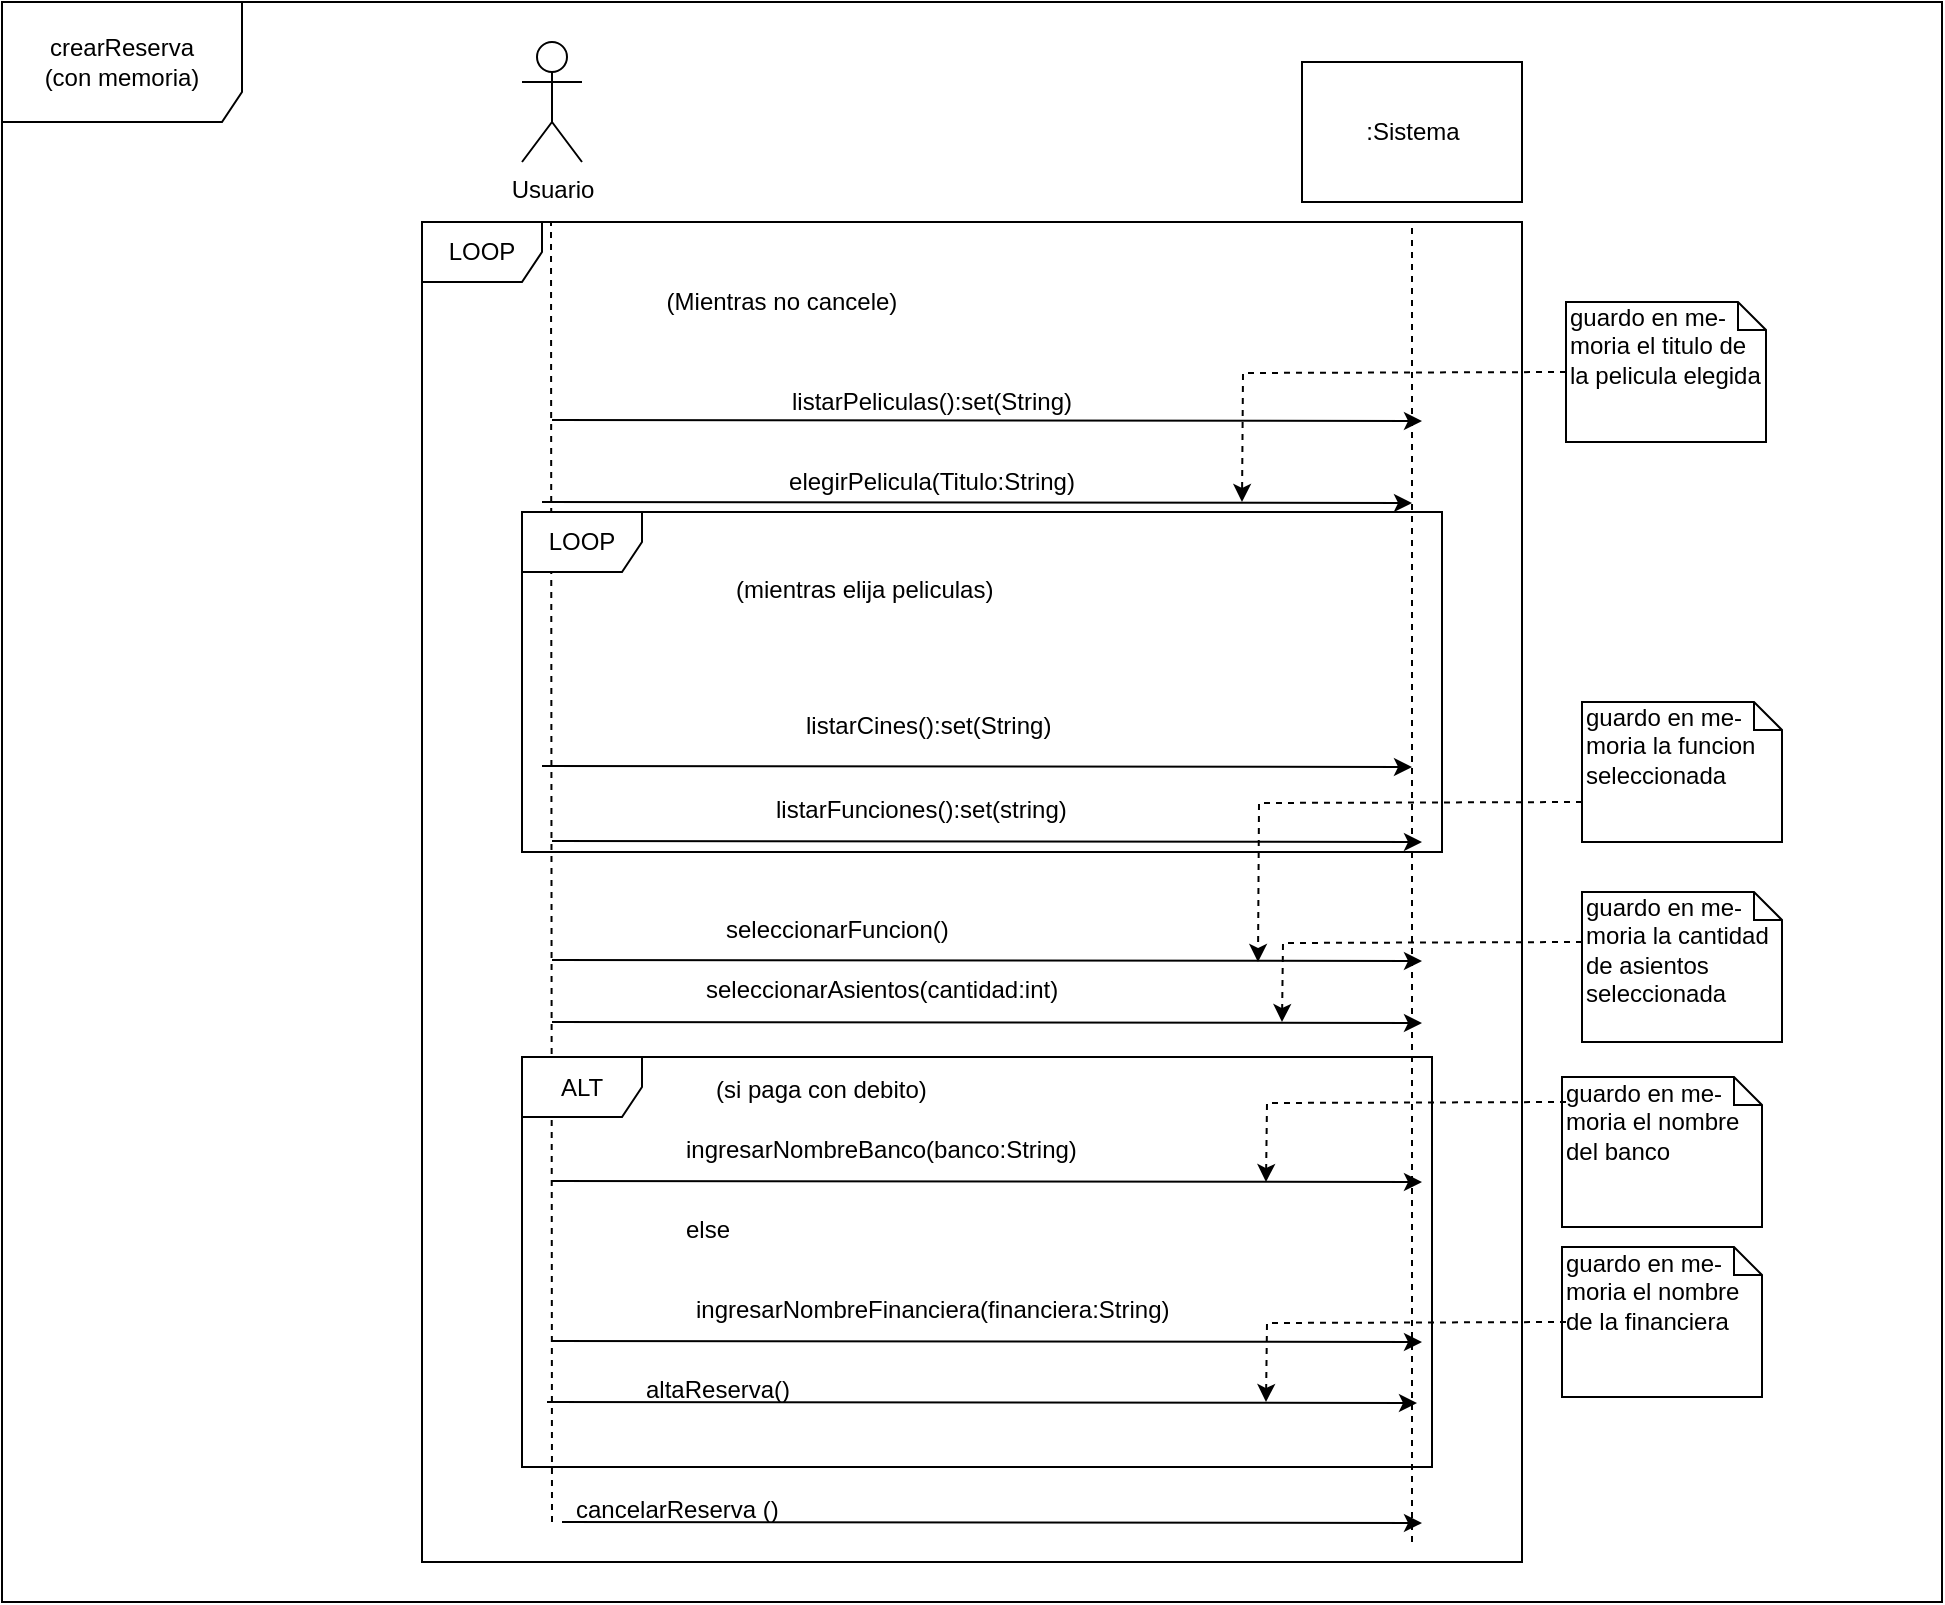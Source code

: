 <mxfile version="10.6.6" type="google"><diagram id="-MWcP1WaOeVHPVJXPo9y" name="Page-1"><mxGraphModel dx="1394" dy="739" grid="1" gridSize="10" guides="1" tooltips="1" connect="1" arrows="1" fold="1" page="1" pageScale="1" pageWidth="1100" pageHeight="850" math="0" shadow="0"><root><mxCell id="0"/><mxCell id="1" parent="0"/><mxCell id="WQ73dPunp-MdCzJrobe2-1" value="Usuario" style="shape=umlActor;verticalLabelPosition=bottom;labelBackgroundColor=#ffffff;verticalAlign=top;html=1;" vertex="1" parent="1"><mxGeometry x="290" y="40" width="30" height="60" as="geometry"/></mxCell><mxCell id="WQ73dPunp-MdCzJrobe2-2" value=":Sistema" style="html=1;" vertex="1" parent="1"><mxGeometry x="680" y="50" width="110" height="70" as="geometry"/></mxCell><mxCell id="WQ73dPunp-MdCzJrobe2-4" value="(Mientras no cancele)" style="text;html=1;strokeColor=none;fillColor=none;align=center;verticalAlign=middle;whiteSpace=wrap;rounded=0;" vertex="1" parent="1"><mxGeometry x="295" y="160" width="250" height="20" as="geometry"/></mxCell><mxCell id="WQ73dPunp-MdCzJrobe2-6" value="listarPeliculas():set(String)" style="text;html=1;strokeColor=none;fillColor=none;align=center;verticalAlign=middle;whiteSpace=wrap;rounded=0;" vertex="1" parent="1"><mxGeometry x="475" y="210" width="40" height="20" as="geometry"/></mxCell><mxCell id="WQ73dPunp-MdCzJrobe2-7" value="elegirPelicula(Titulo:String)" style="text;html=1;strokeColor=none;fillColor=none;align=center;verticalAlign=middle;whiteSpace=wrap;rounded=0;" vertex="1" parent="1"><mxGeometry x="475" y="250" width="40" height="20" as="geometry"/></mxCell><mxCell id="WQ73dPunp-MdCzJrobe2-8" value="" style="endArrow=none;dashed=1;html=1;" edge="1" parent="1"><mxGeometry width="50" height="50" relative="1" as="geometry"><mxPoint x="305" y="780" as="sourcePoint"/><mxPoint x="304.5" y="130" as="targetPoint"/></mxGeometry></mxCell><mxCell id="WQ73dPunp-MdCzJrobe2-9" value="" style="endArrow=none;dashed=1;html=1;" edge="1" parent="1"><mxGeometry width="50" height="50" relative="1" as="geometry"><mxPoint x="735" y="790" as="sourcePoint"/><mxPoint x="735" y="130" as="targetPoint"/></mxGeometry></mxCell><mxCell id="WQ73dPunp-MdCzJrobe2-12" value="" style="endArrow=classic;html=1;" edge="1" parent="1"><mxGeometry width="50" height="50" relative="1" as="geometry"><mxPoint x="305" y="229" as="sourcePoint"/><mxPoint x="740" y="229.5" as="targetPoint"/></mxGeometry></mxCell><mxCell id="WQ73dPunp-MdCzJrobe2-17" value="" style="endArrow=classic;html=1;" edge="1" parent="1"><mxGeometry width="50" height="50" relative="1" as="geometry"><mxPoint x="300" y="270" as="sourcePoint"/><mxPoint x="735" y="270.5" as="targetPoint"/></mxGeometry></mxCell><mxCell id="WQ73dPunp-MdCzJrobe2-18" value="(mientras elija peliculas)" style="text;html=1;" vertex="1" parent="1"><mxGeometry x="395" y="300" width="180" height="30" as="geometry"/></mxCell><mxCell id="WQ73dPunp-MdCzJrobe2-23" value="listarCines():set(String)" style="text;html=1;" vertex="1" parent="1"><mxGeometry x="430" y="367.5" width="170" height="35" as="geometry"/></mxCell><mxCell id="WQ73dPunp-MdCzJrobe2-24" value="listarFunciones():set(string)" style="text;html=1;" vertex="1" parent="1"><mxGeometry x="415" y="410" width="200" height="30" as="geometry"/></mxCell><mxCell id="WQ73dPunp-MdCzJrobe2-27" value="" style="endArrow=classic;html=1;" edge="1" parent="1"><mxGeometry width="50" height="50" relative="1" as="geometry"><mxPoint x="300" y="402" as="sourcePoint"/><mxPoint x="735" y="402.5" as="targetPoint"/></mxGeometry></mxCell><mxCell id="WQ73dPunp-MdCzJrobe2-28" value="" style="endArrow=classic;html=1;" edge="1" parent="1"><mxGeometry width="50" height="50" relative="1" as="geometry"><mxPoint x="305" y="439.5" as="sourcePoint"/><mxPoint x="740" y="440" as="targetPoint"/></mxGeometry></mxCell><mxCell id="WQ73dPunp-MdCzJrobe2-29" value="seleccionarFuncion()" style="text;html=1;" vertex="1" parent="1"><mxGeometry x="390" y="470" width="160" height="30" as="geometry"/></mxCell><UserObject label="seleccionarAsientos(cantidad:int)" link="seleccionarAsientos(cantidad:int)" id="WQ73dPunp-MdCzJrobe2-30"><mxCell style="text;html=1;" vertex="1" parent="1"><mxGeometry x="380" y="500" width="230" height="30" as="geometry"/></mxCell></UserObject><mxCell id="WQ73dPunp-MdCzJrobe2-31" value="" style="endArrow=classic;html=1;" edge="1" parent="1"><mxGeometry width="50" height="50" relative="1" as="geometry"><mxPoint x="305" y="499" as="sourcePoint"/><mxPoint x="740" y="499.5" as="targetPoint"/></mxGeometry></mxCell><mxCell id="WQ73dPunp-MdCzJrobe2-32" value="" style="endArrow=classic;html=1;" edge="1" parent="1"><mxGeometry width="50" height="50" relative="1" as="geometry"><mxPoint x="305" y="530" as="sourcePoint"/><mxPoint x="740" y="530.5" as="targetPoint"/></mxGeometry></mxCell><mxCell id="WQ73dPunp-MdCzJrobe2-33" value="(si paga con debito)" style="text;html=1;" vertex="1" parent="1"><mxGeometry x="385" y="550" width="150" height="30" as="geometry"/></mxCell><mxCell id="WQ73dPunp-MdCzJrobe2-34" value="ingresarNombreBanco(banco:String)" style="text;html=1;" vertex="1" parent="1"><mxGeometry x="370" y="580" width="180" height="30" as="geometry"/></mxCell><mxCell id="WQ73dPunp-MdCzJrobe2-35" value="" style="endArrow=classic;html=1;" edge="1" parent="1"><mxGeometry width="50" height="50" relative="1" as="geometry"><mxPoint x="305" y="609.5" as="sourcePoint"/><mxPoint x="740" y="610" as="targetPoint"/></mxGeometry></mxCell><mxCell id="WQ73dPunp-MdCzJrobe2-36" value="ingresarNombreFinanciera(financiera:String)" style="text;html=1;" vertex="1" parent="1"><mxGeometry x="375" y="660" width="190" height="30" as="geometry"/></mxCell><mxCell id="WQ73dPunp-MdCzJrobe2-37" value="else" style="text;html=1;" vertex="1" parent="1"><mxGeometry x="370" y="620" width="50" height="30" as="geometry"/></mxCell><mxCell id="WQ73dPunp-MdCzJrobe2-38" value="altaReserva()" style="text;html=1;" vertex="1" parent="1"><mxGeometry x="350" y="700" width="110" height="30" as="geometry"/></mxCell><mxCell id="WQ73dPunp-MdCzJrobe2-40" value="" style="endArrow=classic;html=1;" edge="1" parent="1"><mxGeometry width="50" height="50" relative="1" as="geometry"><mxPoint x="305" y="689.5" as="sourcePoint"/><mxPoint x="740" y="690" as="targetPoint"/></mxGeometry></mxCell><mxCell id="WQ73dPunp-MdCzJrobe2-41" value="" style="endArrow=classic;html=1;" edge="1" parent="1"><mxGeometry width="50" height="50" relative="1" as="geometry"><mxPoint x="302.5" y="720" as="sourcePoint"/><mxPoint x="737.5" y="720.5" as="targetPoint"/></mxGeometry></mxCell><mxCell id="WQ73dPunp-MdCzJrobe2-44" value="LOOP" style="shape=umlFrame;whiteSpace=wrap;html=1;" vertex="1" parent="1"><mxGeometry x="290" y="275" width="460" height="170" as="geometry"/></mxCell><mxCell id="WQ73dPunp-MdCzJrobe2-47" value="LOOP" style="shape=umlFrame;whiteSpace=wrap;html=1;" vertex="1" parent="1"><mxGeometry x="240" y="130" width="550" height="670" as="geometry"/></mxCell><mxCell id="WQ73dPunp-MdCzJrobe2-49" value="ALT" style="shape=umlFrame;whiteSpace=wrap;html=1;" vertex="1" parent="1"><mxGeometry x="290" y="547.5" width="455" height="205" as="geometry"/></mxCell><mxCell id="WQ73dPunp-MdCzJrobe2-39" value="cancelarReserva ()" style="text;html=1;" vertex="1" parent="1"><mxGeometry x="315" y="760" width="140" height="30" as="geometry"/></mxCell><mxCell id="WQ73dPunp-MdCzJrobe2-50" value="" style="endArrow=classic;html=1;" edge="1" parent="1"><mxGeometry width="50" height="50" relative="1" as="geometry"><mxPoint x="310" y="780" as="sourcePoint"/><mxPoint x="740" y="780.5" as="targetPoint"/></mxGeometry></mxCell><mxCell id="WQ73dPunp-MdCzJrobe2-51" value="&lt;div&gt;guardo en me-&lt;/div&gt;&lt;div&gt;moria el titulo de la pelicula elegida&lt;br&gt;&lt;/div&gt;" style="shape=note;whiteSpace=wrap;html=1;size=14;verticalAlign=top;align=left;spacingTop=-6;" vertex="1" parent="1"><mxGeometry x="812" y="170" width="100" height="70" as="geometry"/></mxCell><mxCell id="WQ73dPunp-MdCzJrobe2-52" value="" style="edgeStyle=orthogonalEdgeStyle;rounded=0;orthogonalLoop=1;jettySize=auto;html=1;dashed=1;" edge="1" parent="1"><mxGeometry relative="1" as="geometry"><mxPoint x="650" y="270" as="targetPoint"/><mxPoint x="812" y="205" as="sourcePoint"/></mxGeometry></mxCell><mxCell id="WQ73dPunp-MdCzJrobe2-53" value="&lt;div&gt;guardo en me-&lt;/div&gt;&lt;div&gt;moria la funcion seleccionada&lt;br&gt;&lt;/div&gt;" style="shape=note;whiteSpace=wrap;html=1;size=14;verticalAlign=top;align=left;spacingTop=-6;" vertex="1" parent="1"><mxGeometry x="820" y="370" width="100" height="70" as="geometry"/></mxCell><mxCell id="WQ73dPunp-MdCzJrobe2-54" value="" style="edgeStyle=orthogonalEdgeStyle;rounded=0;orthogonalLoop=1;jettySize=auto;html=1;dashed=1;" edge="1" parent="1"><mxGeometry relative="1" as="geometry"><mxPoint x="658" y="500" as="targetPoint"/><mxPoint x="820" y="420" as="sourcePoint"/></mxGeometry></mxCell><mxCell id="WQ73dPunp-MdCzJrobe2-56" value="&lt;div&gt;guardo en me-&lt;/div&gt;&lt;div&gt;moria la cantidad de asientos seleccionada&lt;br&gt;&lt;/div&gt;" style="shape=note;whiteSpace=wrap;html=1;size=14;verticalAlign=top;align=left;spacingTop=-6;" vertex="1" parent="1"><mxGeometry x="820" y="465" width="100" height="75" as="geometry"/></mxCell><mxCell id="WQ73dPunp-MdCzJrobe2-57" value="" style="edgeStyle=orthogonalEdgeStyle;rounded=0;orthogonalLoop=1;jettySize=auto;html=1;dashed=1;" edge="1" parent="1"><mxGeometry relative="1" as="geometry"><mxPoint x="670" y="530" as="targetPoint"/><mxPoint x="820" y="490" as="sourcePoint"/></mxGeometry></mxCell><mxCell id="WQ73dPunp-MdCzJrobe2-58" value="&lt;div&gt;guardo en me-&lt;/div&gt;&lt;div&gt;moria el nombre del banco&lt;br&gt;&lt;/div&gt;" style="shape=note;whiteSpace=wrap;html=1;size=14;verticalAlign=top;align=left;spacingTop=-6;" vertex="1" parent="1"><mxGeometry x="810" y="557.5" width="100" height="75" as="geometry"/></mxCell><mxCell id="WQ73dPunp-MdCzJrobe2-59" value="&lt;div&gt;guardo en me-&lt;/div&gt;&lt;div&gt;moria el nombre de la financiera&lt;br&gt;&lt;/div&gt;" style="shape=note;whiteSpace=wrap;html=1;size=14;verticalAlign=top;align=left;spacingTop=-6;" vertex="1" parent="1"><mxGeometry x="810" y="642.5" width="100" height="75" as="geometry"/></mxCell><mxCell id="WQ73dPunp-MdCzJrobe2-62" value="" style="edgeStyle=orthogonalEdgeStyle;rounded=0;orthogonalLoop=1;jettySize=auto;html=1;dashed=1;" edge="1" parent="1"><mxGeometry relative="1" as="geometry"><mxPoint x="662" y="720" as="targetPoint"/><mxPoint x="812" y="680" as="sourcePoint"/></mxGeometry></mxCell><mxCell id="WQ73dPunp-MdCzJrobe2-63" value="" style="edgeStyle=orthogonalEdgeStyle;rounded=0;orthogonalLoop=1;jettySize=auto;html=1;dashed=1;" edge="1" parent="1"><mxGeometry relative="1" as="geometry"><mxPoint x="662" y="610" as="targetPoint"/><mxPoint x="812" y="570" as="sourcePoint"/></mxGeometry></mxCell><mxCell id="WQ73dPunp-MdCzJrobe2-64" value="&lt;div&gt;crearReserva&lt;/div&gt;&lt;div&gt;(con memoria)&lt;/div&gt;" style="shape=umlFrame;whiteSpace=wrap;html=1;width=120;height=60;" vertex="1" parent="1"><mxGeometry x="30" y="20" width="970" height="800" as="geometry"/></mxCell></root></mxGraphModel></diagram></mxfile>